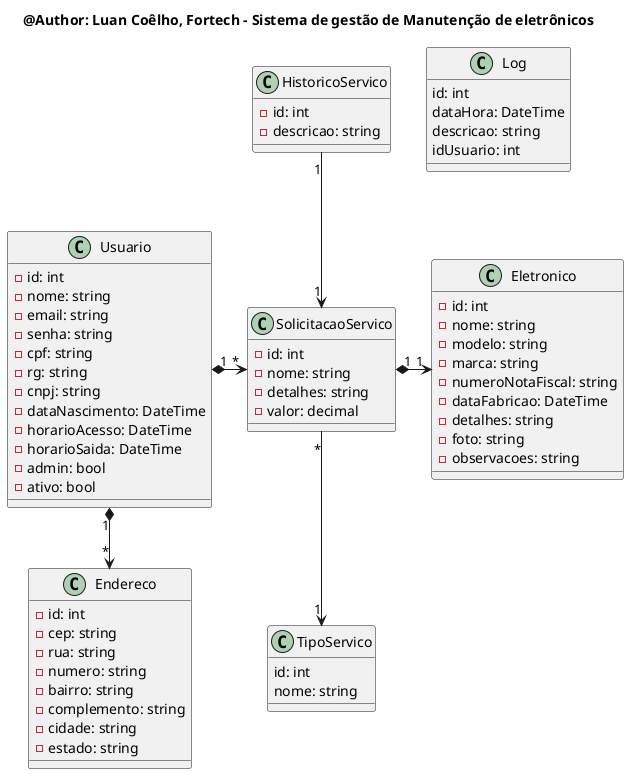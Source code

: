 @startuml

title @Author: Luan Coêlho, Fortech - Sistema de gestão de Manutenção de eletrônicos

class Usuario {
    - id: int
    - nome: string
    - email: string
    - senha: string
    - cpf: string
    - rg: string
    - cnpj: string
    - dataNascimento: DateTime
    - horarioAcesso: DateTime
    - horarioSaida: DateTime
    - admin: bool
    - ativo: bool
}

class Endereco {
    - id: int
    - cep: string
    - rua: string
    - numero: string
    - bairro: string
    - complemento: string
    - cidade: string
    - estado: string
}

class SolicitacaoServico {
    - id: int
    - nome: string
    - detalhes: string
    - valor: decimal
}

class HistoricoServico {
    - id: int
    - descricao: string
}

class TipoServico {
    id: int
    nome: string
}

class Eletronico {
    - id: int
    - nome: string
    - modelo: string
    - marca: string
    - numeroNotaFiscal: string
    - dataFabricao: DateTime
    - detalhes: string
    - foto: string
    - observacoes: string
}

class Log {
    id: int
    dataHora: DateTime
    descricao: string
    idUsuario: int
}

Usuario "1" *-down-> "*" Endereco
Usuario "1" *-> "*" SolicitacaoServico

SolicitacaoServico "*" --> "1" TipoServico
SolicitacaoServico "1" *-> "1" Eletronico

HistoricoServico "1" --> "1" SolicitacaoServico

@enduml
